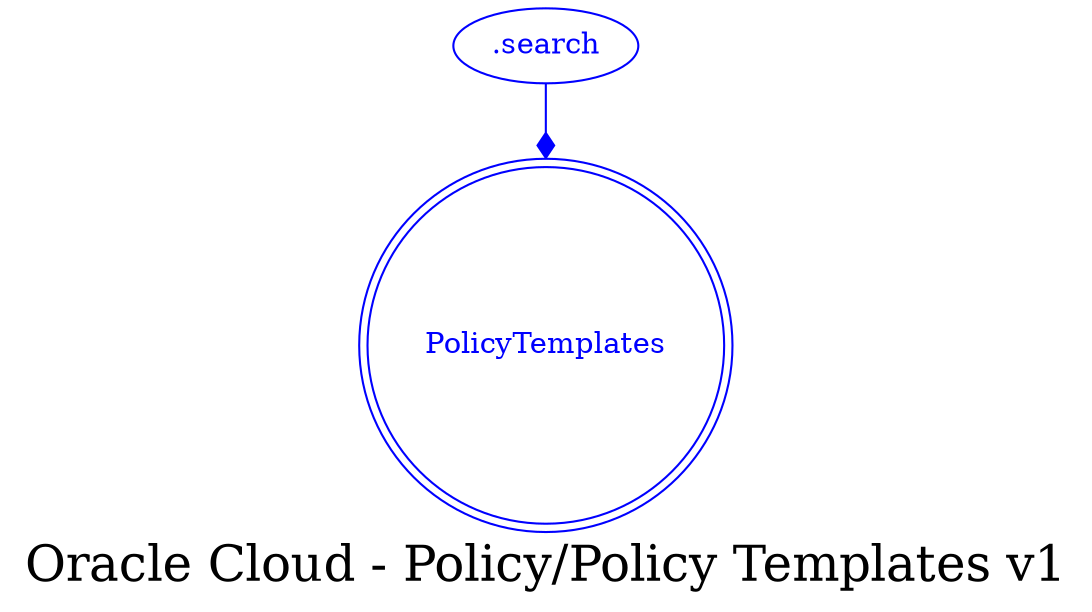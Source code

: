 digraph LexiconGraph {
graph[label="Oracle Cloud - Policy/Policy Templates v1", fontsize=24]
splines=true
"PolicyTemplates" [color=blue, fontcolor=blue, shape=doublecircle]
".search" -> "PolicyTemplates" [color=blue, fontcolor=blue, arrowhead=diamond, arrowtail=none]
".search" [color=blue, fontcolor=blue, shape=ellipse]
}
